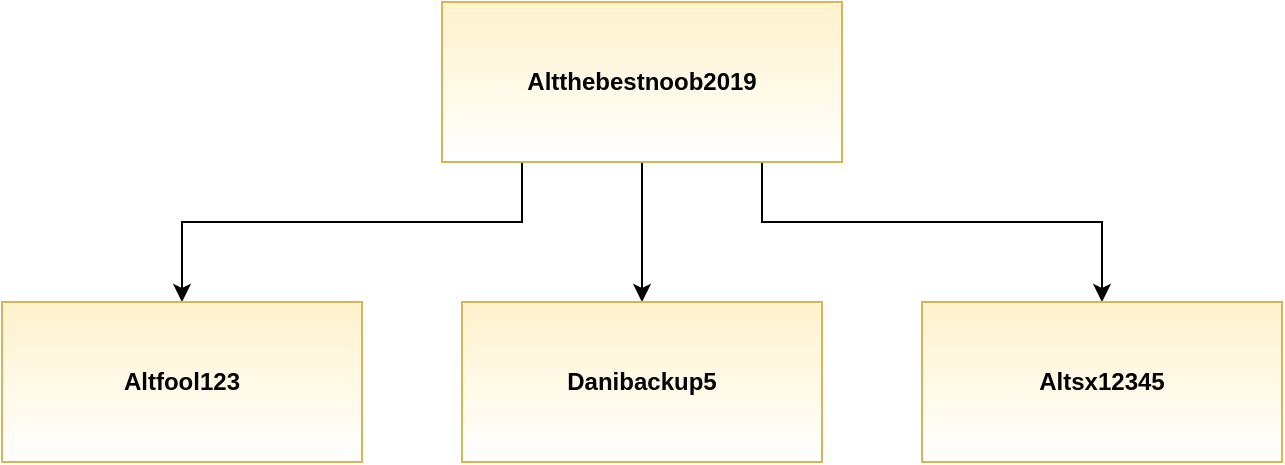 <mxfile version="24.8.6">
  <diagram id="C5RBs43oDa-KdzZeNtuy" name="Page-1">
    <mxGraphModel dx="1008" dy="534" grid="1" gridSize="10" guides="1" tooltips="1" connect="1" arrows="1" fold="1" page="1" pageScale="1" pageWidth="827" pageHeight="1169" math="0" shadow="0">
      <root>
        <mxCell id="WIyWlLk6GJQsqaUBKTNV-0" />
        <mxCell id="WIyWlLk6GJQsqaUBKTNV-1" parent="WIyWlLk6GJQsqaUBKTNV-0" />
        <mxCell id="Y0AIhfCUeJfGwIfqAGjF-3" style="edgeStyle=orthogonalEdgeStyle;rounded=0;orthogonalLoop=1;jettySize=auto;html=1;entryX=0.5;entryY=0;entryDx=0;entryDy=0;" edge="1" parent="WIyWlLk6GJQsqaUBKTNV-1" source="Y0AIhfCUeJfGwIfqAGjF-0" target="Y0AIhfCUeJfGwIfqAGjF-2">
          <mxGeometry relative="1" as="geometry">
            <Array as="points">
              <mxPoint x="400" y="160" />
              <mxPoint x="230" y="160" />
            </Array>
          </mxGeometry>
        </mxCell>
        <mxCell id="Y0AIhfCUeJfGwIfqAGjF-5" style="edgeStyle=orthogonalEdgeStyle;rounded=0;orthogonalLoop=1;jettySize=auto;html=1;entryX=0.5;entryY=0;entryDx=0;entryDy=0;" edge="1" parent="WIyWlLk6GJQsqaUBKTNV-1" source="Y0AIhfCUeJfGwIfqAGjF-0" target="Y0AIhfCUeJfGwIfqAGjF-4">
          <mxGeometry relative="1" as="geometry" />
        </mxCell>
        <mxCell id="Y0AIhfCUeJfGwIfqAGjF-8" style="edgeStyle=orthogonalEdgeStyle;rounded=0;orthogonalLoop=1;jettySize=auto;html=1;entryX=0.5;entryY=0;entryDx=0;entryDy=0;exitX=0.795;exitY=0.994;exitDx=0;exitDy=0;exitPerimeter=0;" edge="1" parent="WIyWlLk6GJQsqaUBKTNV-1" source="Y0AIhfCUeJfGwIfqAGjF-0" target="Y0AIhfCUeJfGwIfqAGjF-6">
          <mxGeometry relative="1" as="geometry">
            <mxPoint x="510" y="130" as="sourcePoint" />
            <Array as="points">
              <mxPoint x="520" y="129" />
              <mxPoint x="520" y="160" />
              <mxPoint x="690" y="160" />
            </Array>
          </mxGeometry>
        </mxCell>
        <mxCell id="Y0AIhfCUeJfGwIfqAGjF-0" value="Altthebestnoob2019" style="rounded=0;whiteSpace=wrap;html=1;fontSize=12;glass=0;strokeWidth=1;shadow=0;fontStyle=1;strokeColor=#d6b656;align=center;verticalAlign=middle;fontFamily=Helvetica;fontColor=default;fillColor=#fff2cc;gradientColor=#FFFFFF;" vertex="1" parent="WIyWlLk6GJQsqaUBKTNV-1">
          <mxGeometry x="360" y="50" width="200" height="80" as="geometry" />
        </mxCell>
        <mxCell id="Y0AIhfCUeJfGwIfqAGjF-2" value="Altfool123" style="rounded=0;whiteSpace=wrap;html=1;shadow=0;glass=0;strokeColor=#d6b656;strokeWidth=1;align=center;verticalAlign=middle;fontFamily=Helvetica;fontSize=12;fontColor=default;fontStyle=1;fillColor=#fff2cc;gradientColor=#FFFFFF;" vertex="1" parent="WIyWlLk6GJQsqaUBKTNV-1">
          <mxGeometry x="140" y="200" width="180" height="80" as="geometry" />
        </mxCell>
        <mxCell id="Y0AIhfCUeJfGwIfqAGjF-4" value="Danibackup5" style="rounded=0;whiteSpace=wrap;html=1;shadow=0;glass=0;strokeColor=#d6b656;strokeWidth=1;align=center;verticalAlign=middle;fontFamily=Helvetica;fontSize=12;fontColor=default;fontStyle=1;fillColor=#fff2cc;gradientColor=#FFFFFF;" vertex="1" parent="WIyWlLk6GJQsqaUBKTNV-1">
          <mxGeometry x="370" y="200" width="180" height="80" as="geometry" />
        </mxCell>
        <mxCell id="Y0AIhfCUeJfGwIfqAGjF-6" value="Altsx12345" style="rounded=0;whiteSpace=wrap;html=1;shadow=0;glass=0;strokeColor=#d6b656;strokeWidth=1;align=center;verticalAlign=middle;fontFamily=Helvetica;fontSize=12;fontColor=default;fontStyle=1;fillColor=#fff2cc;gradientColor=#FFFFFF;" vertex="1" parent="WIyWlLk6GJQsqaUBKTNV-1">
          <mxGeometry x="600" y="200" width="180" height="80" as="geometry" />
        </mxCell>
      </root>
    </mxGraphModel>
  </diagram>
</mxfile>
